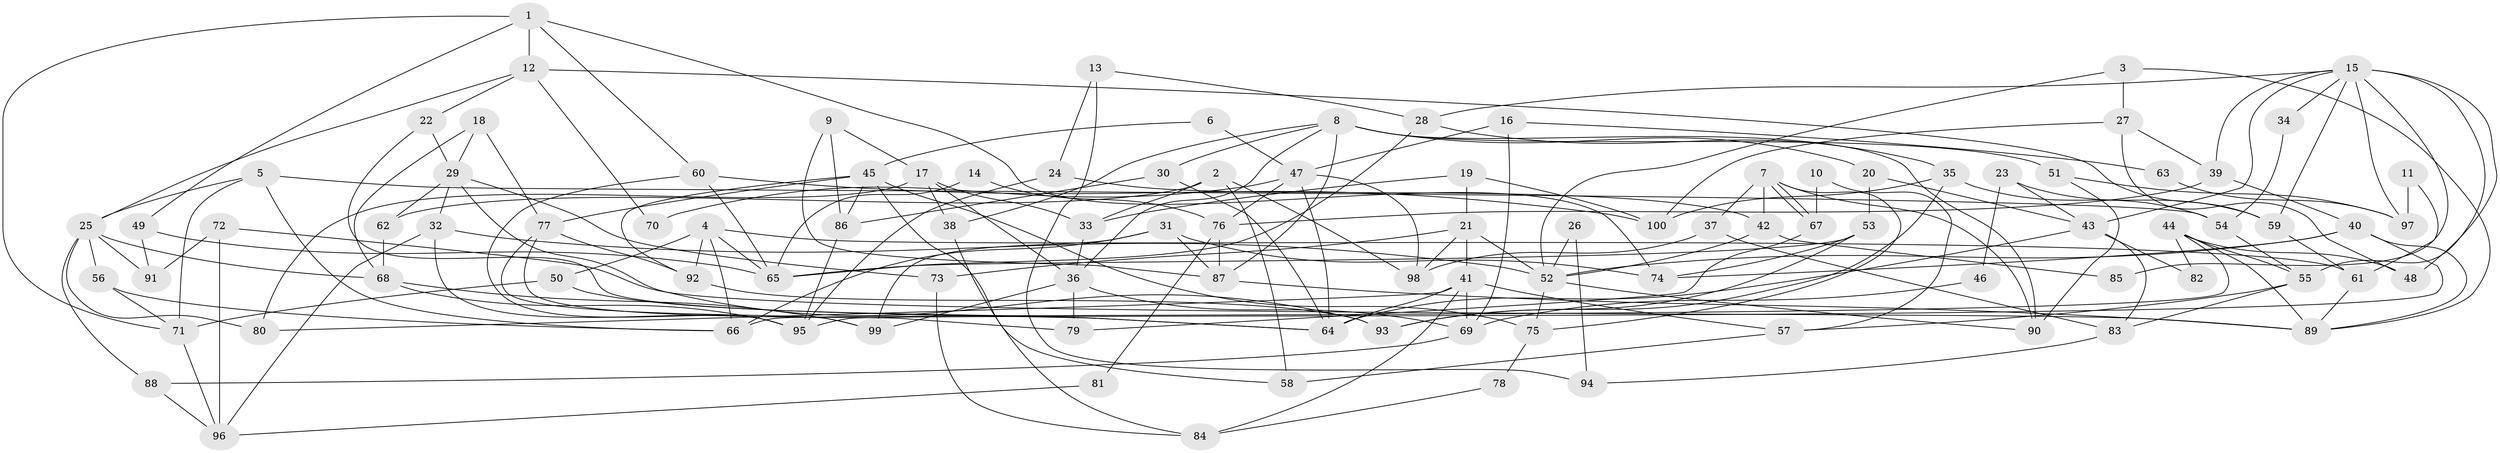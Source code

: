 // coarse degree distribution, {8: 0.109375, 5: 0.140625, 9: 0.03125, 6: 0.140625, 2: 0.125, 4: 0.15625, 3: 0.203125, 11: 0.015625, 7: 0.046875, 10: 0.03125}
// Generated by graph-tools (version 1.1) at 2025/41/03/06/25 10:41:58]
// undirected, 100 vertices, 200 edges
graph export_dot {
graph [start="1"]
  node [color=gray90,style=filled];
  1;
  2;
  3;
  4;
  5;
  6;
  7;
  8;
  9;
  10;
  11;
  12;
  13;
  14;
  15;
  16;
  17;
  18;
  19;
  20;
  21;
  22;
  23;
  24;
  25;
  26;
  27;
  28;
  29;
  30;
  31;
  32;
  33;
  34;
  35;
  36;
  37;
  38;
  39;
  40;
  41;
  42;
  43;
  44;
  45;
  46;
  47;
  48;
  49;
  50;
  51;
  52;
  53;
  54;
  55;
  56;
  57;
  58;
  59;
  60;
  61;
  62;
  63;
  64;
  65;
  66;
  67;
  68;
  69;
  70;
  71;
  72;
  73;
  74;
  75;
  76;
  77;
  78;
  79;
  80;
  81;
  82;
  83;
  84;
  85;
  86;
  87;
  88;
  89;
  90;
  91;
  92;
  93;
  94;
  95;
  96;
  97;
  98;
  99;
  100;
  1 -- 71;
  1 -- 60;
  1 -- 12;
  1 -- 49;
  1 -- 74;
  2 -- 62;
  2 -- 33;
  2 -- 58;
  2 -- 98;
  3 -- 89;
  3 -- 52;
  3 -- 27;
  4 -- 65;
  4 -- 66;
  4 -- 50;
  4 -- 61;
  4 -- 92;
  5 -- 25;
  5 -- 71;
  5 -- 54;
  5 -- 66;
  6 -- 45;
  6 -- 47;
  7 -- 67;
  7 -- 67;
  7 -- 90;
  7 -- 37;
  7 -- 42;
  7 -- 75;
  8 -- 30;
  8 -- 36;
  8 -- 20;
  8 -- 38;
  8 -- 51;
  8 -- 87;
  8 -- 90;
  9 -- 86;
  9 -- 87;
  9 -- 17;
  10 -- 67;
  10 -- 57;
  11 -- 61;
  11 -- 97;
  12 -- 59;
  12 -- 22;
  12 -- 25;
  12 -- 70;
  13 -- 24;
  13 -- 28;
  13 -- 94;
  14 -- 76;
  14 -- 65;
  15 -- 28;
  15 -- 43;
  15 -- 34;
  15 -- 39;
  15 -- 48;
  15 -- 55;
  15 -- 59;
  15 -- 85;
  15 -- 97;
  16 -- 47;
  16 -- 69;
  16 -- 63;
  17 -- 38;
  17 -- 33;
  17 -- 36;
  17 -- 80;
  18 -- 77;
  18 -- 68;
  18 -- 29;
  19 -- 33;
  19 -- 100;
  19 -- 21;
  20 -- 53;
  20 -- 43;
  21 -- 98;
  21 -- 41;
  21 -- 52;
  21 -- 73;
  22 -- 29;
  22 -- 64;
  23 -- 59;
  23 -- 43;
  23 -- 46;
  24 -- 95;
  24 -- 42;
  25 -- 80;
  25 -- 56;
  25 -- 68;
  25 -- 88;
  25 -- 91;
  26 -- 52;
  26 -- 94;
  27 -- 39;
  27 -- 48;
  27 -- 100;
  28 -- 35;
  28 -- 65;
  29 -- 32;
  29 -- 62;
  29 -- 73;
  29 -- 93;
  30 -- 64;
  30 -- 86;
  31 -- 66;
  31 -- 87;
  31 -- 74;
  31 -- 99;
  32 -- 52;
  32 -- 96;
  32 -- 95;
  33 -- 36;
  34 -- 54;
  35 -- 93;
  35 -- 54;
  35 -- 100;
  36 -- 99;
  36 -- 69;
  36 -- 79;
  37 -- 83;
  37 -- 98;
  38 -- 84;
  39 -- 40;
  39 -- 76;
  40 -- 74;
  40 -- 52;
  40 -- 89;
  40 -- 95;
  41 -- 69;
  41 -- 57;
  41 -- 64;
  41 -- 80;
  41 -- 84;
  42 -- 52;
  42 -- 85;
  43 -- 64;
  43 -- 82;
  43 -- 83;
  44 -- 89;
  44 -- 48;
  44 -- 55;
  44 -- 66;
  44 -- 82;
  45 -- 58;
  45 -- 92;
  45 -- 75;
  45 -- 77;
  45 -- 86;
  46 -- 69;
  47 -- 64;
  47 -- 98;
  47 -- 70;
  47 -- 76;
  49 -- 65;
  49 -- 91;
  50 -- 64;
  50 -- 71;
  51 -- 90;
  51 -- 97;
  52 -- 75;
  52 -- 90;
  53 -- 74;
  53 -- 93;
  53 -- 65;
  54 -- 55;
  55 -- 57;
  55 -- 83;
  56 -- 66;
  56 -- 71;
  57 -- 58;
  59 -- 61;
  60 -- 100;
  60 -- 95;
  60 -- 65;
  61 -- 89;
  62 -- 68;
  63 -- 97;
  67 -- 79;
  68 -- 95;
  68 -- 99;
  69 -- 88;
  71 -- 96;
  72 -- 89;
  72 -- 91;
  72 -- 96;
  73 -- 84;
  75 -- 78;
  76 -- 81;
  76 -- 87;
  77 -- 99;
  77 -- 79;
  77 -- 92;
  78 -- 84;
  81 -- 96;
  83 -- 94;
  86 -- 95;
  87 -- 89;
  88 -- 96;
  92 -- 93;
}
